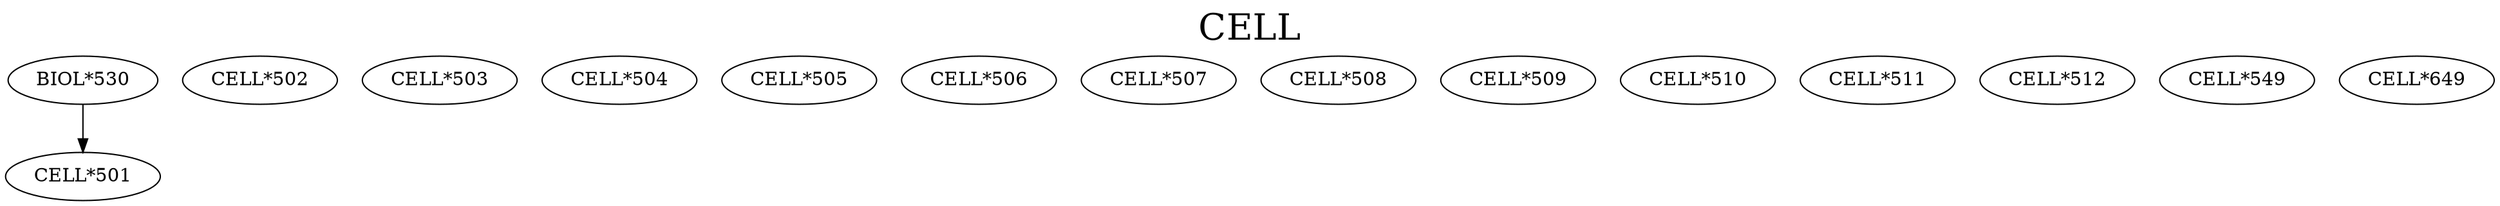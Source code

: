 digraph CELL {
labelloc = "t";
label = "CELL"
fontsize = 27;
"BIOL*530" -> "CELL*501" [style=solid]
"CELL*502"
"CELL*503"
"CELL*504"
"CELL*505"
"CELL*506"
"CELL*507"
"CELL*508"
"CELL*509"
"CELL*510"
"CELL*511"
"CELL*512"
"CELL*549"
"CELL*649"
}
